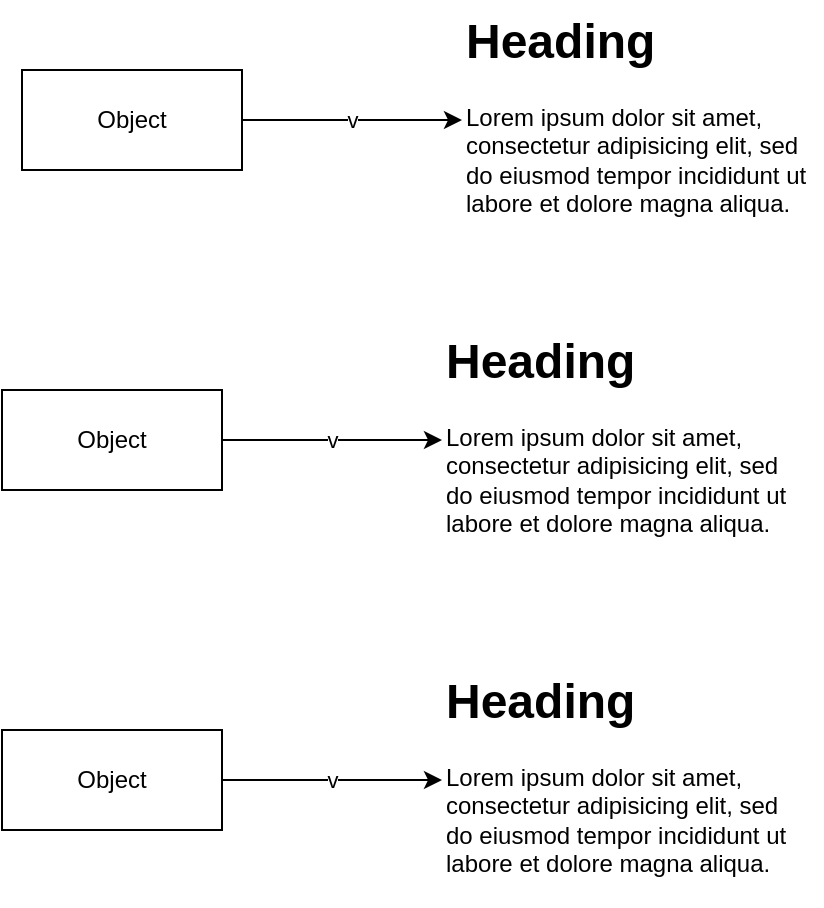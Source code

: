 <mxfile version="27.0.9">
  <diagram name="Page-1" id="yJ1K71cI2XBVtuIyxPF1">
    <mxGraphModel dx="1212" dy="1134" grid="1" gridSize="10" guides="1" tooltips="1" connect="1" arrows="1" fold="1" page="1" pageScale="1" pageWidth="850" pageHeight="1100" math="0" shadow="0">
      <root>
        <mxCell id="0" />
        <mxCell id="1" parent="0" />
        <mxCell id="aczhfo-M_OytWeX1VCap-3" value="v" style="edgeStyle=orthogonalEdgeStyle;rounded=0;orthogonalLoop=1;jettySize=auto;html=1;entryX=0;entryY=0.5;entryDx=0;entryDy=0;" edge="1" parent="1" source="aczhfo-M_OytWeX1VCap-1" target="aczhfo-M_OytWeX1VCap-2">
          <mxGeometry relative="1" as="geometry" />
        </mxCell>
        <mxCell id="aczhfo-M_OytWeX1VCap-1" value="Object" style="html=1;whiteSpace=wrap;" vertex="1" parent="1">
          <mxGeometry x="80" y="165" width="110" height="50" as="geometry" />
        </mxCell>
        <mxCell id="aczhfo-M_OytWeX1VCap-2" value="&lt;h1 style=&quot;margin-top: 0px;&quot;&gt;Heading&lt;/h1&gt;&lt;p&gt;Lorem ipsum dolor sit amet, consectetur adipisicing elit, sed do eiusmod tempor incididunt ut labore et dolore magna aliqua.&lt;/p&gt;" style="text;html=1;whiteSpace=wrap;overflow=hidden;rounded=0;" vertex="1" parent="1">
          <mxGeometry x="300" y="130" width="180" height="120" as="geometry" />
        </mxCell>
        <mxCell id="aczhfo-M_OytWeX1VCap-5" value="v" style="edgeStyle=orthogonalEdgeStyle;rounded=0;orthogonalLoop=1;jettySize=auto;html=1;entryX=0;entryY=0.5;entryDx=0;entryDy=0;" edge="1" parent="1" source="aczhfo-M_OytWeX1VCap-6" target="aczhfo-M_OytWeX1VCap-7">
          <mxGeometry relative="1" as="geometry" />
        </mxCell>
        <mxCell id="aczhfo-M_OytWeX1VCap-6" value="Object" style="html=1;whiteSpace=wrap;" vertex="1" parent="1">
          <mxGeometry x="70" y="325" width="110" height="50" as="geometry" />
        </mxCell>
        <mxCell id="aczhfo-M_OytWeX1VCap-7" value="&lt;h1 style=&quot;margin-top: 0px;&quot;&gt;Heading&lt;/h1&gt;&lt;p&gt;Lorem ipsum dolor sit amet, consectetur adipisicing elit, sed do eiusmod tempor incididunt ut labore et dolore magna aliqua.&lt;/p&gt;" style="text;html=1;whiteSpace=wrap;overflow=hidden;rounded=0;" vertex="1" parent="1">
          <mxGeometry x="290" y="290" width="180" height="120" as="geometry" />
        </mxCell>
        <mxCell id="aczhfo-M_OytWeX1VCap-8" value="v" style="edgeStyle=orthogonalEdgeStyle;rounded=0;orthogonalLoop=1;jettySize=auto;html=1;entryX=0;entryY=0.5;entryDx=0;entryDy=0;" edge="1" parent="1" source="aczhfo-M_OytWeX1VCap-9" target="aczhfo-M_OytWeX1VCap-10">
          <mxGeometry relative="1" as="geometry" />
        </mxCell>
        <mxCell id="aczhfo-M_OytWeX1VCap-9" value="Object" style="html=1;whiteSpace=wrap;" vertex="1" parent="1">
          <mxGeometry x="70" y="495" width="110" height="50" as="geometry" />
        </mxCell>
        <mxCell id="aczhfo-M_OytWeX1VCap-10" value="&lt;h1 style=&quot;margin-top: 0px;&quot;&gt;Heading&lt;/h1&gt;&lt;p&gt;Lorem ipsum dolor sit amet, consectetur adipisicing elit, sed do eiusmod tempor incididunt ut labore et dolore magna aliqua.&lt;/p&gt;" style="text;html=1;whiteSpace=wrap;overflow=hidden;rounded=0;" vertex="1" parent="1">
          <mxGeometry x="290" y="460" width="180" height="120" as="geometry" />
        </mxCell>
      </root>
    </mxGraphModel>
  </diagram>
</mxfile>
